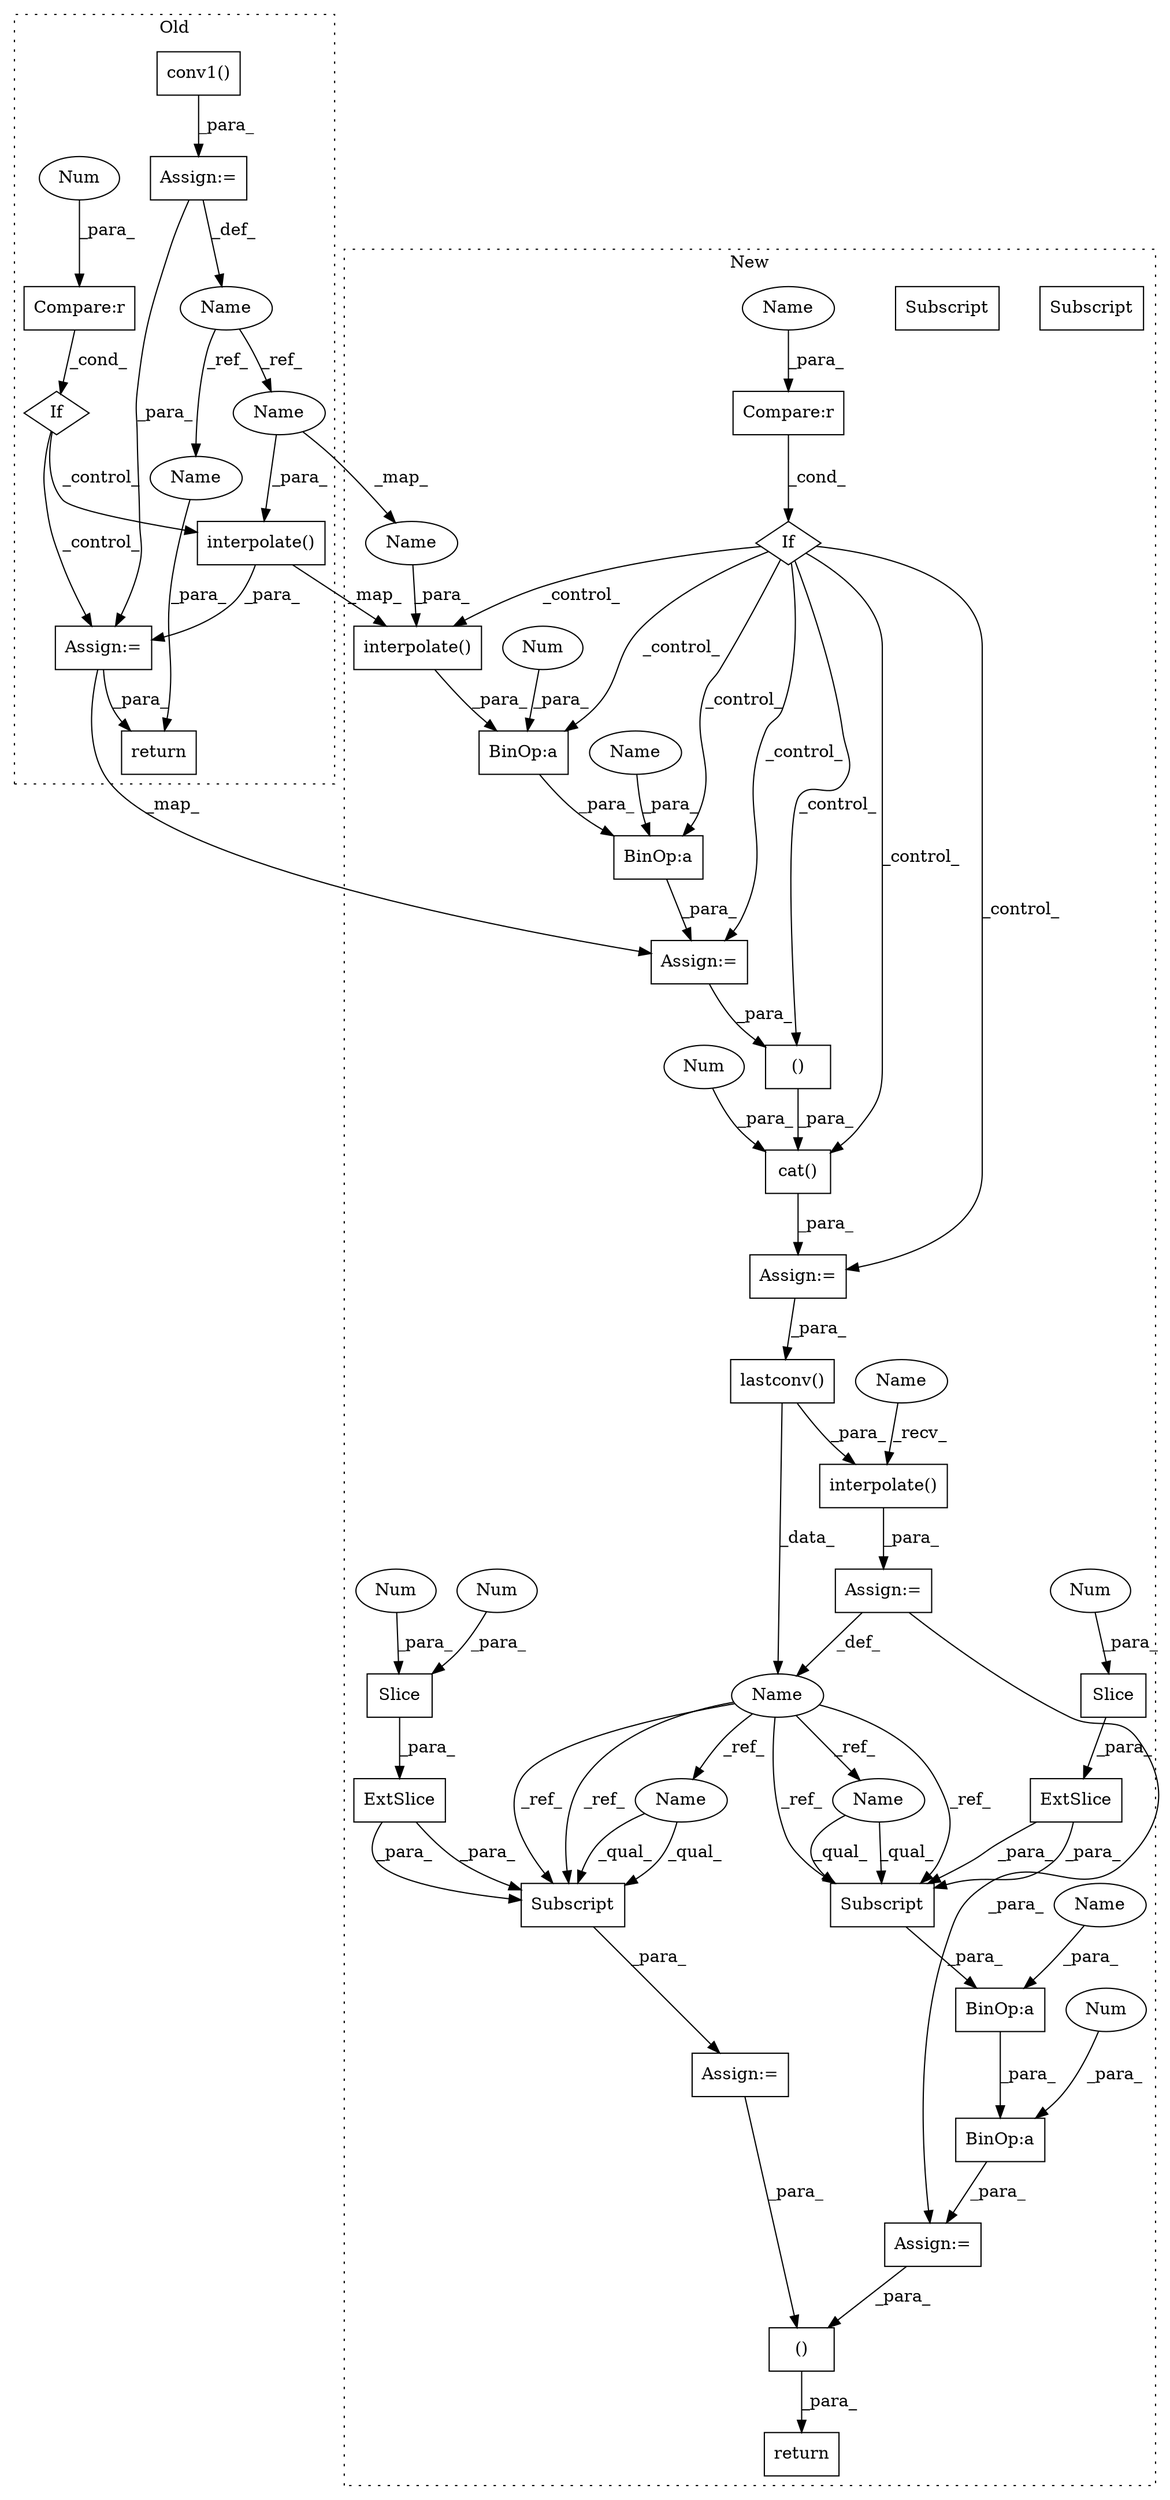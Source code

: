 digraph G {
subgraph cluster0 {
1 [label="conv1()" a="75" s="1713,1725" l="11,1" shape="box"];
3 [label="Assign:=" a="68" s="1710" l="3" shape="box"];
4 [label="return" a="93" s="1883" l="7" shape="box"];
19 [label="interpolate()" a="75" s="1791,1809" l="14,65" shape="box"];
21 [label="If" a="96" s="1752,1770" l="3,14" shape="diamond"];
22 [label="Compare:r" a="40" s="1755" l="15" shape="box"];
23 [label="Name" a="87" s="1735" l="4" shape="ellipse"];
33 [label="Num" a="76" s="1769" l="1" shape="ellipse"];
40 [label="Assign:=" a="68" s="1788" l="3" shape="box"];
41 [label="Name" a="87" s="1805" l="4" shape="ellipse"];
42 [label="Name" a="87" s="1890" l="4" shape="ellipse"];
label = "Old";
style="dotted";
}
subgraph cluster1 {
2 [label="()" a="54" s="1537" l="6" shape="box"];
5 [label="return" a="93" s="1810" l="7" shape="box"];
6 [label="Assign:=" a="68" s="1787" l="3" shape="box"];
7 [label="Assign:=" a="68" s="1522" l="3" shape="box"];
8 [label="()" a="54" s="1821" l="6" shape="box"];
9 [label="If" a="96" s="1375,1390" l="3,14" shape="diamond"];
10 [label="Name" a="87" s="1648" l="3" shape="ellipse"];
11 [label="Subscript" a="63" s="1790,0" l="11,0" shape="box"];
12 [label="BinOp:a" a="82" s="1755" l="18" shape="box"];
13 [label="BinOp:a" a="82" s="1412" l="91" shape="box"];
14 [label="BinOp:a" a="82" s="1495" l="3" shape="box"];
15 [label="BinOp:a" a="82" s="1762" l="3" shape="box"];
16 [label="Subscript" a="63" s="1752,0" l="10,0" shape="box"];
17 [label="Compare:r" a="40" s="1378" l="12" shape="box"];
18 [label="interpolate()" a="75" s="1654,1671" l="14,65" shape="box"];
20 [label="interpolate()" a="75" s="1411,1429" l="14,66" shape="box"];
24 [label="cat()" a="75" s="1525,1547" l="10,1" shape="box"];
25 [label="lastconv()" a="75" s="1623,1638" l="14,1" shape="box"];
26 [label="ExtSlice" a="85" s="1790" l="3" shape="box"];
27 [label="Slice" a="80" s="1797" l="1" shape="box"];
28 [label="ExtSlice" a="85" s="1752" l="3" shape="box"];
29 [label="Slice" a="80" s="1759" l="1" shape="box"];
30 [label="Num" a="76" s="1773" l="1" shape="ellipse"];
31 [label="Num" a="76" s="1546" l="1" shape="ellipse"];
32 [label="Num" a="76" s="1797" l="1" shape="ellipse"];
34 [label="Num" a="76" s="1760" l="1" shape="ellipse"];
35 [label="Num" a="76" s="1799" l="1" shape="ellipse"];
36 [label="Num" a="76" s="1498" l="2" shape="ellipse"];
37 [label="Assign:=" a="68" s="1651" l="3" shape="box"];
38 [label="Assign:=" a="68" s="1749" l="3" shape="box"];
39 [label="Assign:=" a="68" s="1408" l="3" shape="box"];
43 [label="Name" a="87" s="1654" l="1" shape="ellipse"];
44 [label="Name" a="87" s="1503" l="5" shape="ellipse"];
45 [label="Name" a="87" s="1765" l="5" shape="ellipse"];
46 [label="Name" a="87" s="1378" l="4" shape="ellipse"];
47 [label="Name" a="87" s="1425" l="4" shape="ellipse"];
48 [label="Subscript" a="63" s="1752,0" l="10,0" shape="box"];
49 [label="Name" a="87" s="1790" l="3" shape="ellipse"];
50 [label="Name" a="87" s="1752" l="3" shape="ellipse"];
51 [label="Subscript" a="63" s="1790,0" l="11,0" shape="box"];
label = "New";
style="dotted";
}
1 -> 3 [label="_para_"];
2 -> 24 [label="_para_"];
3 -> 23 [label="_def_"];
3 -> 40 [label="_para_"];
6 -> 8 [label="_para_"];
7 -> 25 [label="_para_"];
8 -> 5 [label="_para_"];
9 -> 2 [label="_control_"];
9 -> 7 [label="_control_"];
9 -> 20 [label="_control_"];
9 -> 24 [label="_control_"];
9 -> 39 [label="_control_"];
9 -> 13 [label="_control_"];
9 -> 14 [label="_control_"];
10 -> 50 [label="_ref_"];
10 -> 49 [label="_ref_"];
10 -> 48 [label="_ref_"];
10 -> 51 [label="_ref_"];
10 -> 51 [label="_ref_"];
10 -> 48 [label="_ref_"];
12 -> 38 [label="_para_"];
13 -> 39 [label="_para_"];
14 -> 13 [label="_para_"];
15 -> 12 [label="_para_"];
17 -> 9 [label="_cond_"];
18 -> 37 [label="_para_"];
19 -> 40 [label="_para_"];
19 -> 20 [label="_map_"];
20 -> 14 [label="_para_"];
21 -> 40 [label="_control_"];
21 -> 19 [label="_control_"];
22 -> 21 [label="_cond_"];
23 -> 41 [label="_ref_"];
23 -> 42 [label="_ref_"];
24 -> 7 [label="_para_"];
25 -> 18 [label="_para_"];
25 -> 10 [label="_data_"];
26 -> 51 [label="_para_"];
26 -> 51 [label="_para_"];
27 -> 26 [label="_para_"];
28 -> 48 [label="_para_"];
28 -> 48 [label="_para_"];
29 -> 28 [label="_para_"];
30 -> 12 [label="_para_"];
31 -> 24 [label="_para_"];
32 -> 27 [label="_para_"];
33 -> 22 [label="_para_"];
34 -> 29 [label="_para_"];
35 -> 27 [label="_para_"];
36 -> 14 [label="_para_"];
37 -> 10 [label="_def_"];
37 -> 38 [label="_para_"];
38 -> 8 [label="_para_"];
39 -> 2 [label="_para_"];
40 -> 4 [label="_para_"];
40 -> 39 [label="_map_"];
41 -> 19 [label="_para_"];
41 -> 47 [label="_map_"];
42 -> 4 [label="_para_"];
43 -> 18 [label="_recv_"];
44 -> 13 [label="_para_"];
45 -> 15 [label="_para_"];
46 -> 17 [label="_para_"];
47 -> 20 [label="_para_"];
48 -> 15 [label="_para_"];
49 -> 51 [label="_qual_"];
49 -> 51 [label="_qual_"];
50 -> 48 [label="_qual_"];
50 -> 48 [label="_qual_"];
51 -> 6 [label="_para_"];
}